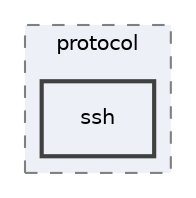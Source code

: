 digraph "/Users/jlu/zeek/src/analyzer/protocol/ssh"
{
 // LATEX_PDF_SIZE
  edge [fontname="Helvetica",fontsize="10",labelfontname="Helvetica",labelfontsize="10"];
  node [fontname="Helvetica",fontsize="10",shape=record];
  compound=true
  subgraph clusterdir_5b88579d87e8de5dcee2ef4958d0594c {
    graph [ bgcolor="#edf0f7", pencolor="grey50", style="filled,dashed,", label="protocol", fontname="Helvetica", fontsize="10", URL="dir_5b88579d87e8de5dcee2ef4958d0594c.html"]
  dir_55cd2481babd0da8e0820a3f7274bf23 [shape=box, label="ssh", style="filled,bold,", fillcolor="#edf0f7", color="grey25", URL="dir_55cd2481babd0da8e0820a3f7274bf23.html"];
  }
}
